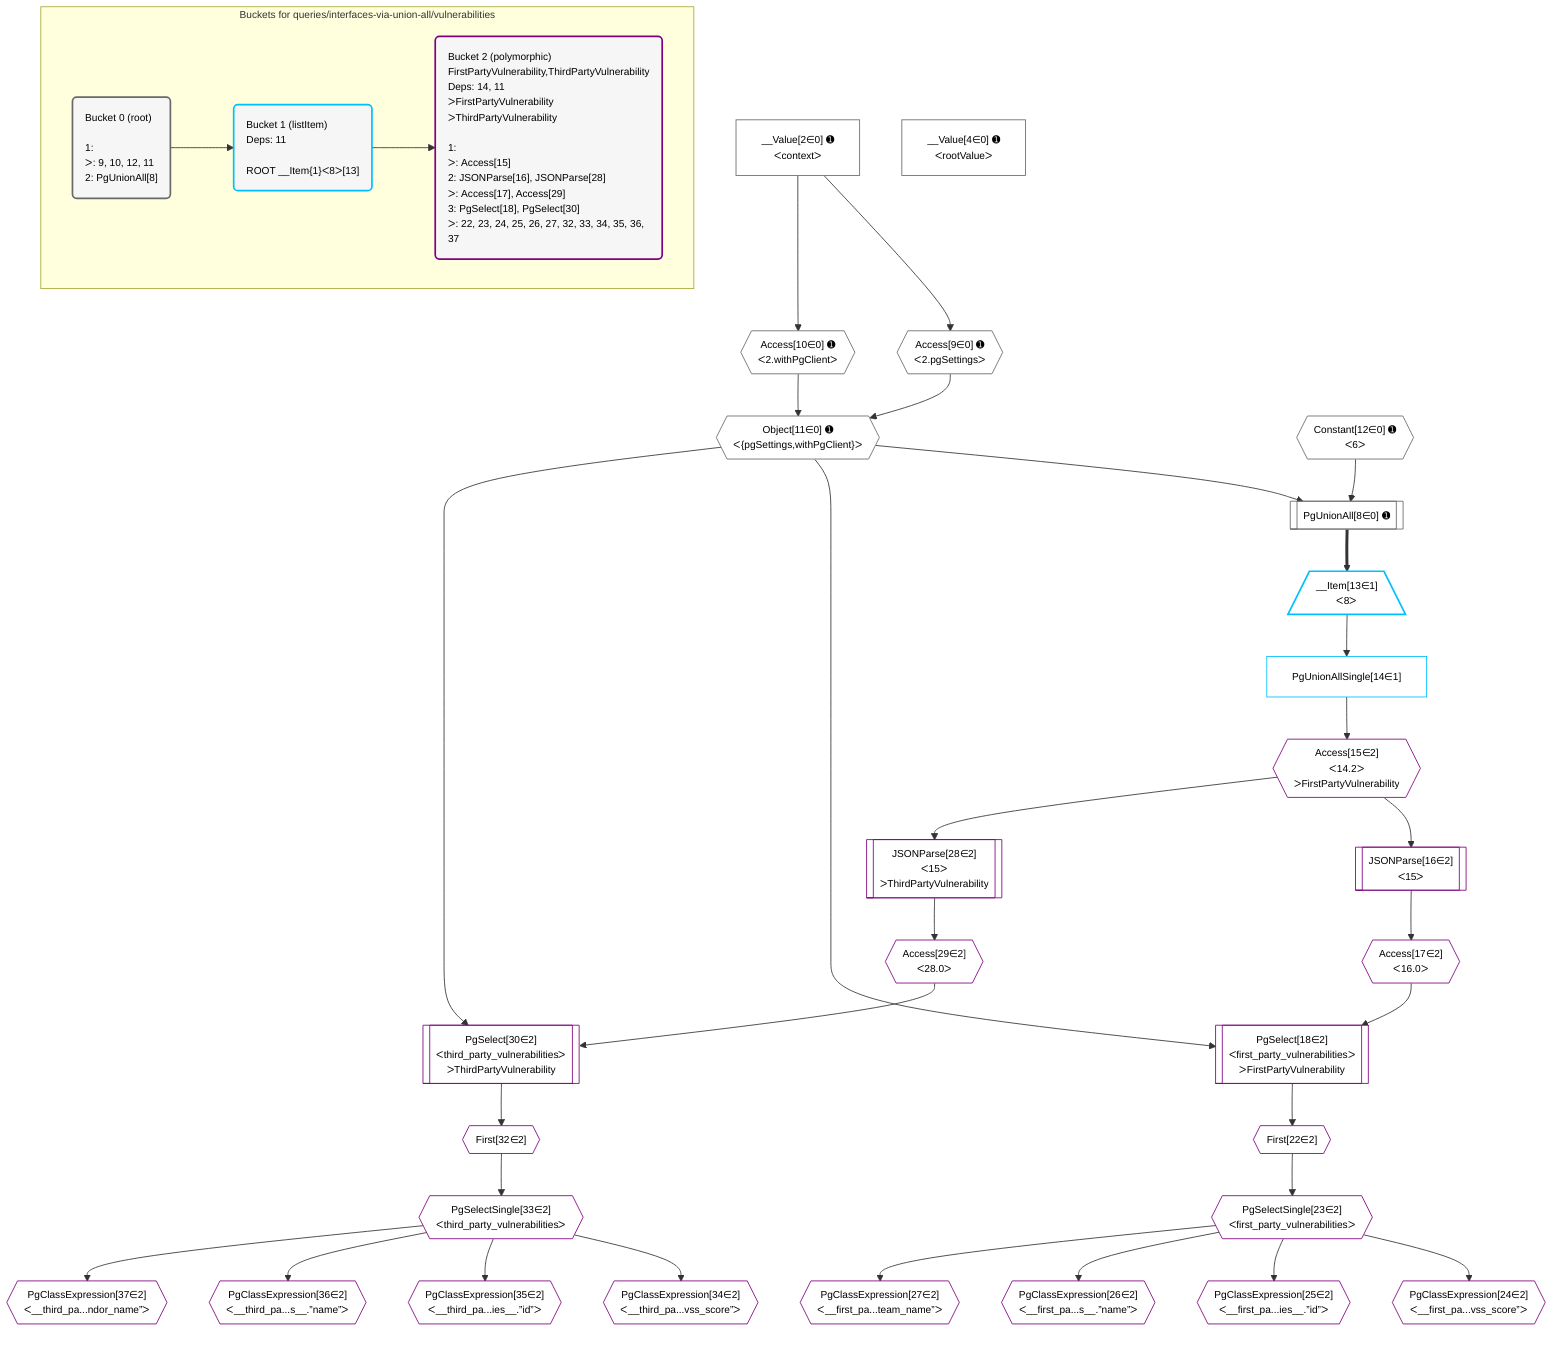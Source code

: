 %%{init: {'themeVariables': { 'fontSize': '12px'}}}%%
graph TD
    classDef path fill:#eee,stroke:#000,color:#000
    classDef plan fill:#fff,stroke-width:1px,color:#000
    classDef itemplan fill:#fff,stroke-width:2px,color:#000
    classDef unbatchedplan fill:#dff,stroke-width:1px,color:#000
    classDef sideeffectplan fill:#fcc,stroke-width:2px,color:#000
    classDef bucket fill:#f6f6f6,color:#000,stroke-width:2px,text-align:left


    %% plan dependencies
    PgUnionAll8[["PgUnionAll[8∈0] ➊"]]:::plan
    Object11{{"Object[11∈0] ➊<br />ᐸ{pgSettings,withPgClient}ᐳ"}}:::plan
    Constant12{{"Constant[12∈0] ➊<br />ᐸ6ᐳ"}}:::plan
    Object11 & Constant12 --> PgUnionAll8
    Access9{{"Access[9∈0] ➊<br />ᐸ2.pgSettingsᐳ"}}:::plan
    Access10{{"Access[10∈0] ➊<br />ᐸ2.withPgClientᐳ"}}:::plan
    Access9 & Access10 --> Object11
    __Value2["__Value[2∈0] ➊<br />ᐸcontextᐳ"]:::plan
    __Value2 --> Access9
    __Value2 --> Access10
    __Value4["__Value[4∈0] ➊<br />ᐸrootValueᐳ"]:::plan
    __Item13[/"__Item[13∈1]<br />ᐸ8ᐳ"\]:::itemplan
    PgUnionAll8 ==> __Item13
    PgUnionAllSingle14["PgUnionAllSingle[14∈1]"]:::plan
    __Item13 --> PgUnionAllSingle14
    PgSelect18[["PgSelect[18∈2]<br />ᐸfirst_party_vulnerabilitiesᐳ<br />ᐳFirstPartyVulnerability"]]:::plan
    Access17{{"Access[17∈2]<br />ᐸ16.0ᐳ"}}:::plan
    Object11 & Access17 --> PgSelect18
    PgSelect30[["PgSelect[30∈2]<br />ᐸthird_party_vulnerabilitiesᐳ<br />ᐳThirdPartyVulnerability"]]:::plan
    Access29{{"Access[29∈2]<br />ᐸ28.0ᐳ"}}:::plan
    Object11 & Access29 --> PgSelect30
    Access15{{"Access[15∈2]<br />ᐸ14.2ᐳ<br />ᐳFirstPartyVulnerability"}}:::plan
    PgUnionAllSingle14 --> Access15
    JSONParse16[["JSONParse[16∈2]<br />ᐸ15ᐳ"]]:::plan
    Access15 --> JSONParse16
    JSONParse16 --> Access17
    First22{{"First[22∈2]"}}:::plan
    PgSelect18 --> First22
    PgSelectSingle23{{"PgSelectSingle[23∈2]<br />ᐸfirst_party_vulnerabilitiesᐳ"}}:::plan
    First22 --> PgSelectSingle23
    PgClassExpression24{{"PgClassExpression[24∈2]<br />ᐸ__first_pa...vss_score”ᐳ"}}:::plan
    PgSelectSingle23 --> PgClassExpression24
    PgClassExpression25{{"PgClassExpression[25∈2]<br />ᐸ__first_pa...ies__.”id”ᐳ"}}:::plan
    PgSelectSingle23 --> PgClassExpression25
    PgClassExpression26{{"PgClassExpression[26∈2]<br />ᐸ__first_pa...s__.”name”ᐳ"}}:::plan
    PgSelectSingle23 --> PgClassExpression26
    PgClassExpression27{{"PgClassExpression[27∈2]<br />ᐸ__first_pa...team_name”ᐳ"}}:::plan
    PgSelectSingle23 --> PgClassExpression27
    JSONParse28[["JSONParse[28∈2]<br />ᐸ15ᐳ<br />ᐳThirdPartyVulnerability"]]:::plan
    Access15 --> JSONParse28
    JSONParse28 --> Access29
    First32{{"First[32∈2]"}}:::plan
    PgSelect30 --> First32
    PgSelectSingle33{{"PgSelectSingle[33∈2]<br />ᐸthird_party_vulnerabilitiesᐳ"}}:::plan
    First32 --> PgSelectSingle33
    PgClassExpression34{{"PgClassExpression[34∈2]<br />ᐸ__third_pa...vss_score”ᐳ"}}:::plan
    PgSelectSingle33 --> PgClassExpression34
    PgClassExpression35{{"PgClassExpression[35∈2]<br />ᐸ__third_pa...ies__.”id”ᐳ"}}:::plan
    PgSelectSingle33 --> PgClassExpression35
    PgClassExpression36{{"PgClassExpression[36∈2]<br />ᐸ__third_pa...s__.”name”ᐳ"}}:::plan
    PgSelectSingle33 --> PgClassExpression36
    PgClassExpression37{{"PgClassExpression[37∈2]<br />ᐸ__third_pa...ndor_name”ᐳ"}}:::plan
    PgSelectSingle33 --> PgClassExpression37

    %% define steps

    subgraph "Buckets for queries/interfaces-via-union-all/vulnerabilities"
    Bucket0("Bucket 0 (root)<br /><br />1: <br />ᐳ: 9, 10, 12, 11<br />2: PgUnionAll[8]"):::bucket
    classDef bucket0 stroke:#696969
    class Bucket0,__Value2,__Value4,PgUnionAll8,Access9,Access10,Object11,Constant12 bucket0
    Bucket1("Bucket 1 (listItem)<br />Deps: 11<br /><br />ROOT __Item{1}ᐸ8ᐳ[13]"):::bucket
    classDef bucket1 stroke:#00bfff
    class Bucket1,__Item13,PgUnionAllSingle14 bucket1
    Bucket2("Bucket 2 (polymorphic)<br />FirstPartyVulnerability,ThirdPartyVulnerability<br />Deps: 14, 11<br />ᐳFirstPartyVulnerability<br />ᐳThirdPartyVulnerability<br /><br />1: <br />ᐳ: Access[15]<br />2: JSONParse[16], JSONParse[28]<br />ᐳ: Access[17], Access[29]<br />3: PgSelect[18], PgSelect[30]<br />ᐳ: 22, 23, 24, 25, 26, 27, 32, 33, 34, 35, 36, 37"):::bucket
    classDef bucket2 stroke:#7f007f
    class Bucket2,Access15,JSONParse16,Access17,PgSelect18,First22,PgSelectSingle23,PgClassExpression24,PgClassExpression25,PgClassExpression26,PgClassExpression27,JSONParse28,Access29,PgSelect30,First32,PgSelectSingle33,PgClassExpression34,PgClassExpression35,PgClassExpression36,PgClassExpression37 bucket2
    Bucket0 --> Bucket1
    Bucket1 --> Bucket2
    end
